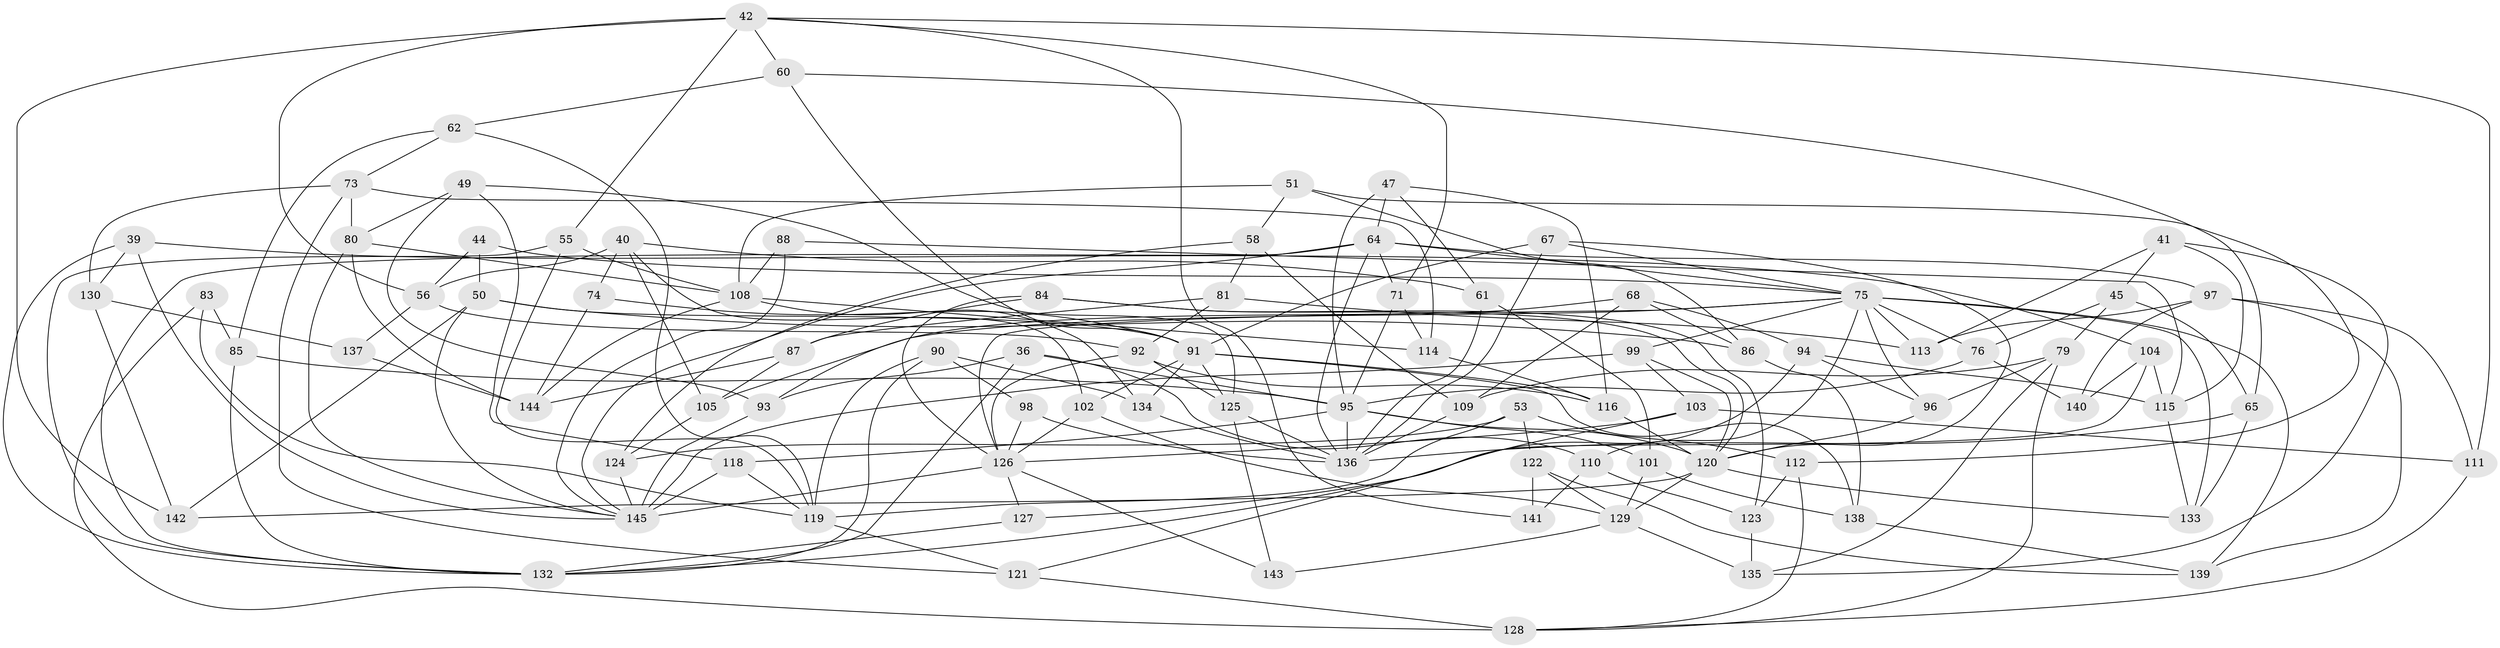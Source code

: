 // original degree distribution, {4: 1.0}
// Generated by graph-tools (version 1.1) at 2025/01/03/04/25 22:01:39]
// undirected, 87 vertices, 204 edges
graph export_dot {
graph [start="1"]
  node [color=gray90,style=filled];
  36;
  39;
  40 [super="+34"];
  41;
  42 [super="+4+6"];
  44;
  45;
  47;
  49;
  50 [super="+23"];
  51;
  53;
  55;
  56 [super="+25"];
  58;
  60;
  61;
  62;
  64 [super="+5+7"];
  65;
  67;
  68;
  71;
  73 [super="+46"];
  74;
  75 [super="+48+69"];
  76;
  79 [super="+37"];
  80 [super="+9"];
  81;
  83;
  84;
  85;
  86;
  87;
  88 [super="+31"];
  90 [super="+72"];
  91 [super="+8+22+21"];
  92 [super="+66"];
  93;
  94;
  95 [super="+52"];
  96 [super="+63"];
  97 [super="+78"];
  98;
  99;
  101;
  102;
  103;
  104 [super="+19"];
  105;
  108 [super="+57"];
  109;
  110;
  111;
  112;
  113;
  114;
  115 [super="+82"];
  116 [super="+30"];
  118 [super="+100"];
  119 [super="+117"];
  120 [super="+2+13+77"];
  121;
  122 [super="+38"];
  123;
  124;
  125 [super="+70"];
  126 [super="+106"];
  127;
  128 [super="+15"];
  129 [super="+1+59"];
  130;
  132 [super="+11+18"];
  133;
  134;
  135 [super="+32"];
  136 [super="+3+54+24"];
  137;
  138;
  139;
  140;
  141;
  142 [super="+107"];
  143;
  144 [super="+16"];
  145 [super="+33+131"];
  36 -- 110;
  36 -- 95;
  36 -- 93;
  36 -- 132;
  39 -- 130;
  39 -- 104;
  39 -- 132;
  39 -- 145;
  40 -- 74 [weight=2];
  40 -- 102;
  40 -- 105;
  40 -- 61;
  40 -- 56;
  41 -- 45;
  41 -- 135;
  41 -- 113;
  41 -- 115;
  42 -- 55;
  42 -- 142 [weight=2];
  42 -- 56;
  42 -- 71;
  42 -- 111;
  42 -- 60;
  42 -- 141;
  44 -- 50 [weight=2];
  44 -- 56;
  44 -- 75;
  45 -- 65;
  45 -- 76;
  45 -- 79;
  47 -- 61;
  47 -- 64;
  47 -- 116;
  47 -- 95;
  49 -- 118;
  49 -- 93;
  49 -- 125;
  49 -- 80;
  50 -- 86;
  50 -- 142;
  50 -- 91;
  50 -- 145;
  51 -- 112;
  51 -- 58;
  51 -- 86;
  51 -- 108;
  53 -- 119;
  53 -- 124;
  53 -- 112;
  53 -- 122;
  55 -- 108;
  55 -- 132;
  55 -- 119;
  56 -- 92 [weight=2];
  56 -- 137;
  58 -- 124;
  58 -- 81;
  58 -- 109;
  60 -- 91;
  60 -- 65;
  60 -- 62;
  61 -- 101;
  61 -- 136;
  62 -- 73;
  62 -- 85;
  62 -- 119;
  64 -- 71;
  64 -- 136;
  64 -- 97 [weight=2];
  64 -- 75;
  64 -- 132;
  64 -- 145;
  65 -- 133;
  65 -- 136;
  67 -- 136;
  67 -- 120;
  67 -- 91;
  67 -- 75;
  68 -- 109;
  68 -- 94;
  68 -- 93;
  68 -- 86;
  71 -- 114;
  71 -- 95;
  73 -- 80 [weight=2];
  73 -- 130;
  73 -- 121;
  73 -- 114;
  74 -- 144;
  74 -- 91;
  75 -- 99;
  75 -- 96 [weight=3];
  75 -- 113;
  75 -- 133;
  75 -- 110;
  75 -- 105;
  75 -- 139;
  75 -- 76;
  75 -- 126;
  76 -- 140;
  76 -- 95;
  79 -- 128;
  79 -- 135 [weight=2];
  79 -- 109;
  79 -- 96;
  80 -- 144;
  80 -- 145;
  80 -- 108;
  81 -- 113;
  81 -- 87;
  81 -- 92;
  83 -- 85;
  83 -- 128 [weight=2];
  83 -- 119;
  84 -- 126;
  84 -- 87;
  84 -- 123;
  84 -- 120;
  85 -- 132;
  85 -- 95;
  86 -- 138;
  87 -- 105;
  87 -- 144;
  88 -- 145 [weight=2];
  88 -- 108 [weight=2];
  88 -- 115 [weight=2];
  90 -- 98 [weight=2];
  90 -- 134;
  90 -- 119 [weight=2];
  90 -- 132;
  91 -- 116 [weight=2];
  91 -- 125;
  91 -- 102;
  91 -- 138;
  91 -- 134;
  92 -- 116;
  92 -- 125;
  92 -- 126;
  93 -- 145;
  94 -- 115;
  94 -- 132;
  94 -- 96;
  95 -- 101;
  95 -- 136 [weight=2];
  95 -- 118;
  95 -- 120;
  96 -- 120;
  97 -- 139;
  97 -- 140;
  97 -- 113;
  97 -- 111;
  98 -- 136;
  98 -- 126;
  99 -- 120;
  99 -- 103;
  99 -- 145;
  101 -- 138;
  101 -- 129;
  102 -- 129;
  102 -- 126;
  103 -- 111;
  103 -- 126;
  103 -- 121;
  104 -- 115;
  104 -- 127 [weight=2];
  104 -- 140 [weight=2];
  105 -- 124;
  108 -- 114;
  108 -- 144;
  108 -- 134;
  109 -- 136;
  110 -- 123;
  110 -- 141;
  111 -- 128;
  112 -- 128;
  112 -- 123;
  114 -- 116;
  115 -- 133;
  116 -- 120;
  118 -- 145 [weight=3];
  118 -- 119;
  119 -- 121;
  120 -- 129;
  120 -- 133;
  120 -- 142 [weight=2];
  121 -- 128;
  122 -- 139;
  122 -- 141 [weight=2];
  122 -- 129 [weight=2];
  123 -- 135;
  124 -- 145;
  125 -- 143 [weight=2];
  125 -- 136;
  126 -- 145 [weight=2];
  126 -- 143;
  126 -- 127;
  127 -- 132;
  129 -- 143;
  129 -- 135 [weight=2];
  130 -- 137;
  130 -- 142;
  134 -- 136;
  137 -- 144 [weight=2];
  138 -- 139;
}
